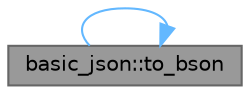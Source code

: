 digraph "basic_json::to_bson"
{
 // LATEX_PDF_SIZE
  bgcolor="transparent";
  edge [fontname=Helvetica,fontsize=10,labelfontname=Helvetica,labelfontsize=10];
  node [fontname=Helvetica,fontsize=10,shape=box,height=0.2,width=0.4];
  rankdir="RL";
  Node1 [id="Node000001",label="basic_json::to_bson",height=0.2,width=0.4,color="gray40", fillcolor="grey60", style="filled", fontcolor="black",tooltip="create a BSON serialization of a given JSON value"];
  Node1 -> Node1 [id="edge1_Node000001_Node000001",dir="back",color="steelblue1",style="solid",tooltip=" "];
}

